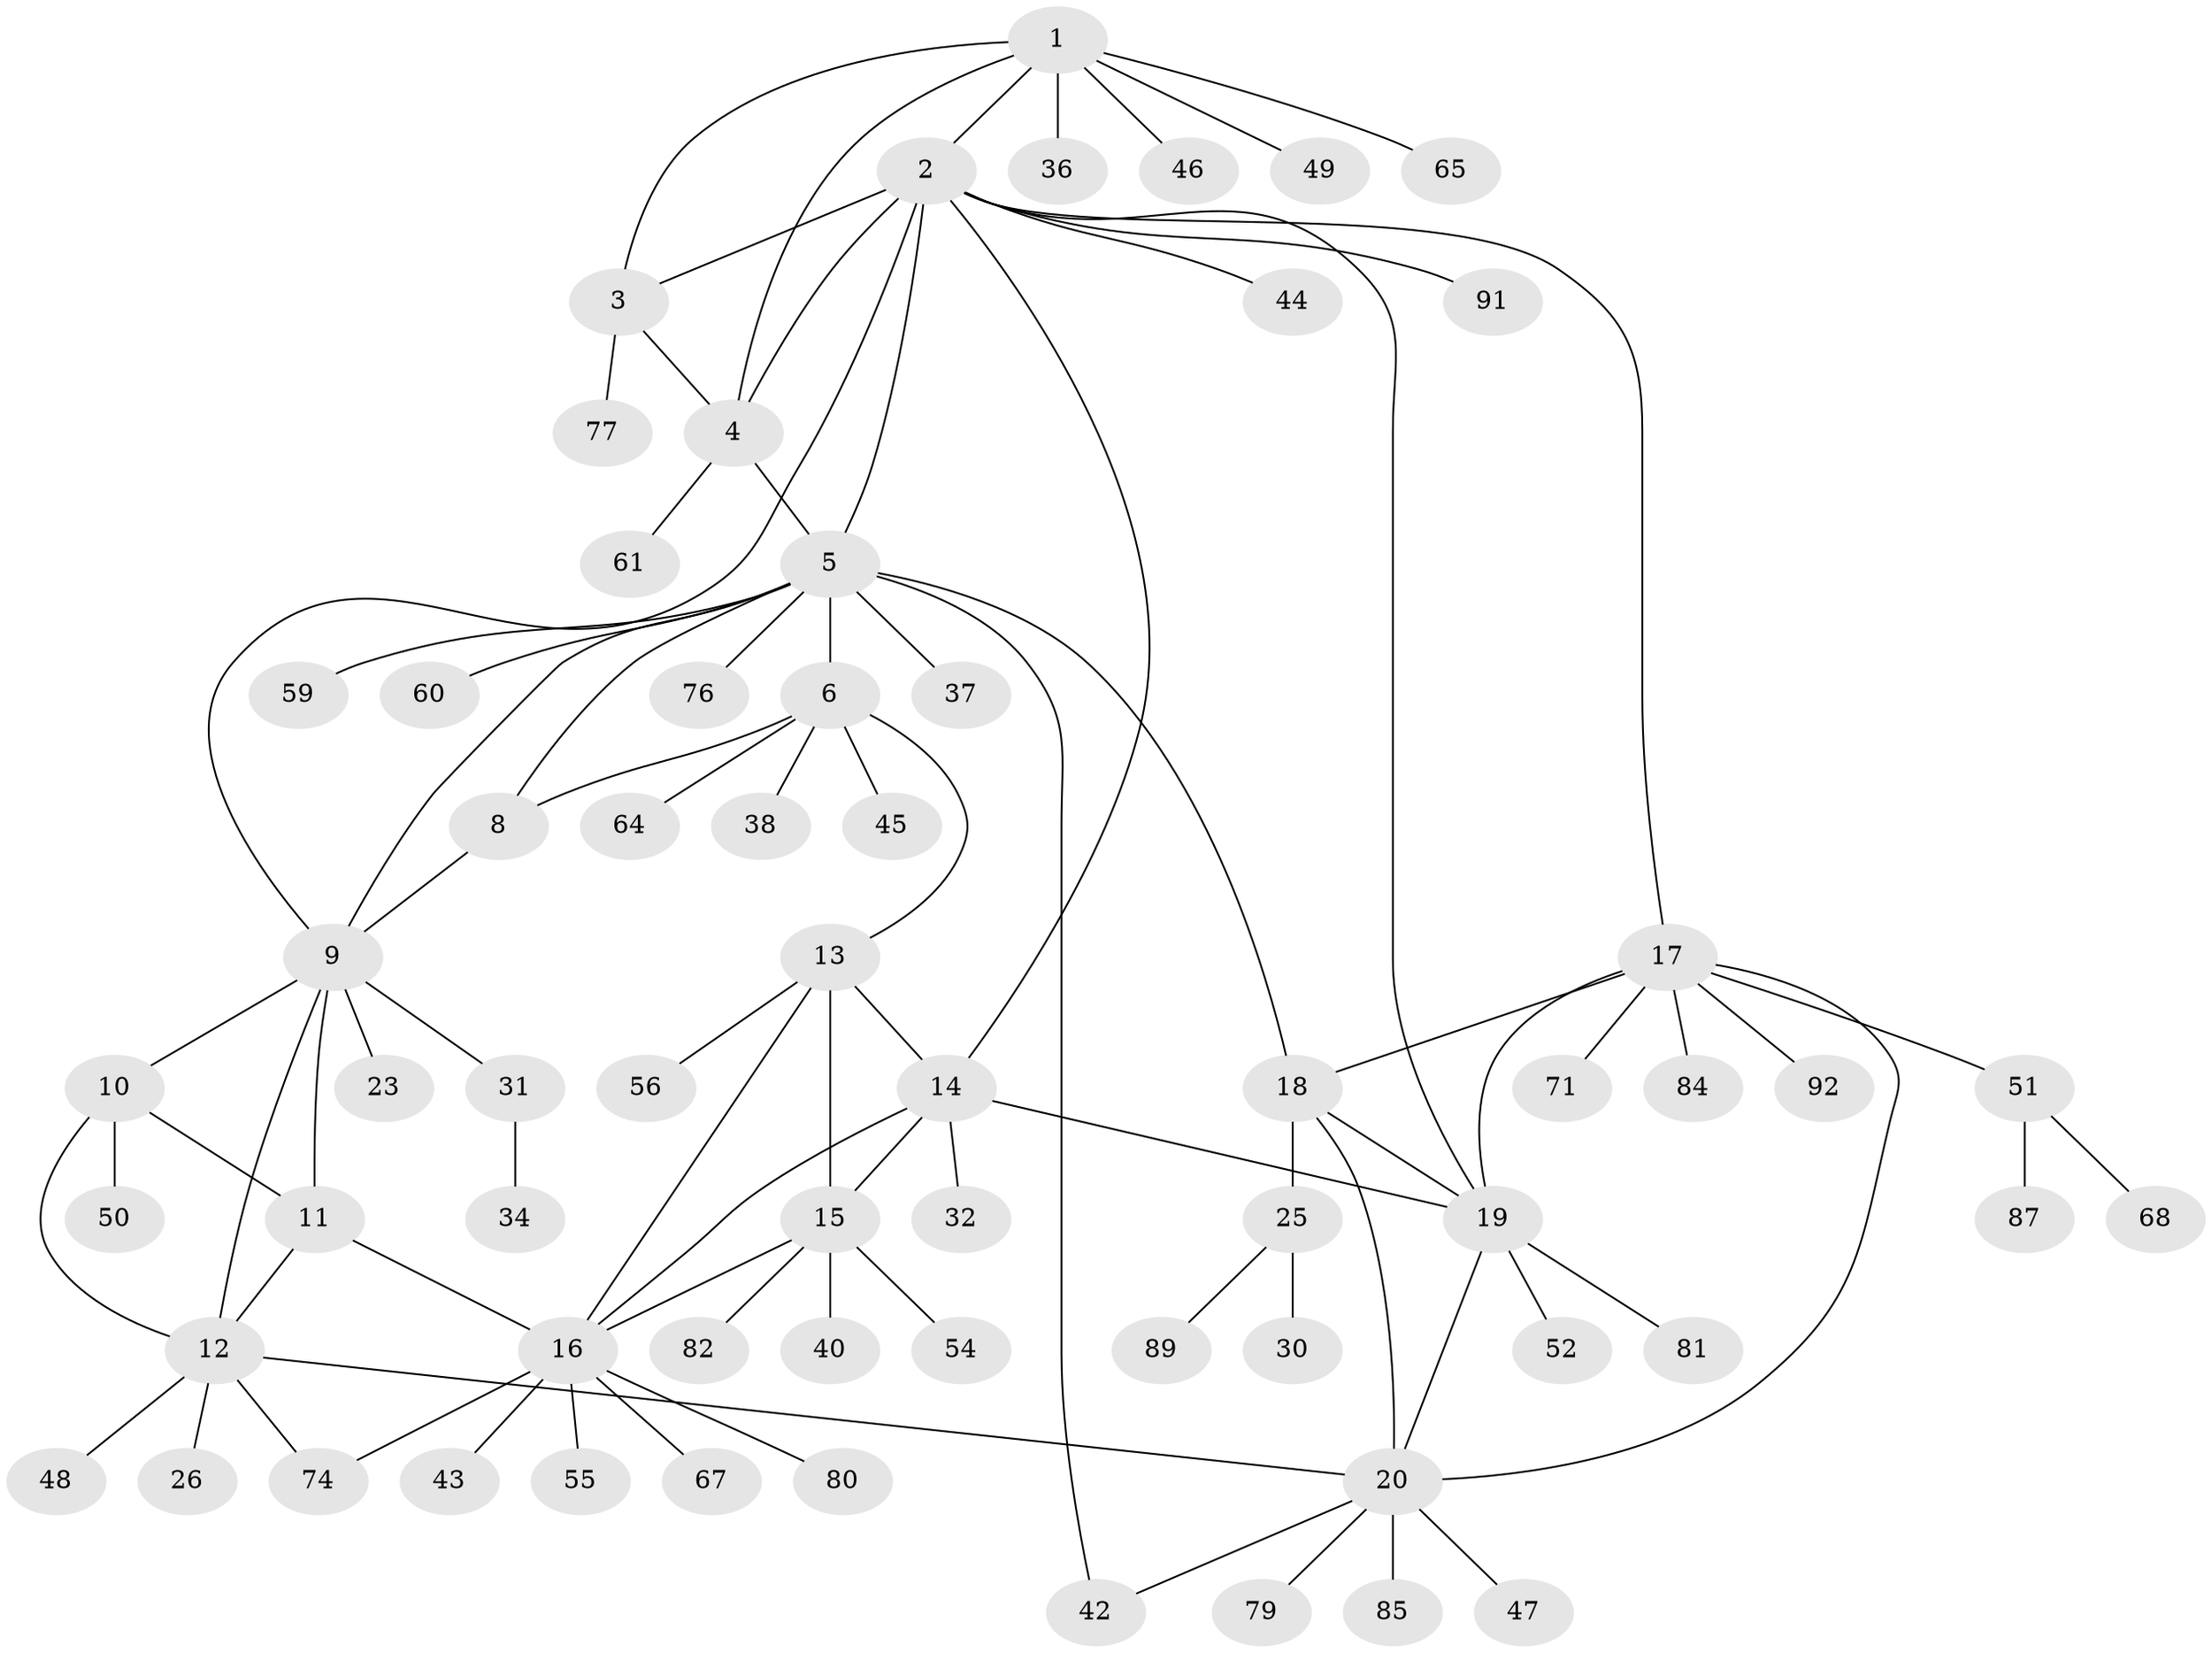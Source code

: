 // Generated by graph-tools (version 1.1) at 2025/24/03/03/25 07:24:11]
// undirected, 65 vertices, 88 edges
graph export_dot {
graph [start="1"]
  node [color=gray90,style=filled];
  1 [super="+58"];
  2 [super="+39"];
  3 [super="+27"];
  4 [super="+63"];
  5 [super="+33"];
  6 [super="+7"];
  8 [super="+29"];
  9 [super="+66"];
  10 [super="+70"];
  11 [super="+21"];
  12 [super="+41"];
  13 [super="+22"];
  14 [super="+28"];
  15 [super="+24"];
  16 [super="+73"];
  17 [super="+86"];
  18 [super="+35"];
  19 [super="+57"];
  20 [super="+62"];
  23;
  25;
  26;
  30;
  31;
  32 [super="+78"];
  34 [super="+83"];
  36;
  37;
  38;
  40 [super="+69"];
  42;
  43;
  44;
  45;
  46;
  47 [super="+72"];
  48 [super="+75"];
  49;
  50 [super="+88"];
  51 [super="+53"];
  52;
  54;
  55;
  56;
  59;
  60;
  61;
  64;
  65;
  67;
  68 [super="+90"];
  71;
  74;
  76;
  77;
  79;
  80;
  81;
  82;
  84;
  85;
  87;
  89;
  91;
  92;
  1 -- 2;
  1 -- 3;
  1 -- 4;
  1 -- 36;
  1 -- 46;
  1 -- 49;
  1 -- 65;
  2 -- 3;
  2 -- 4;
  2 -- 5;
  2 -- 9;
  2 -- 14;
  2 -- 17;
  2 -- 44;
  2 -- 19;
  2 -- 91;
  3 -- 4;
  3 -- 77;
  4 -- 61;
  4 -- 5;
  5 -- 6 [weight=2];
  5 -- 8;
  5 -- 9;
  5 -- 18;
  5 -- 37;
  5 -- 42;
  5 -- 59;
  5 -- 60;
  5 -- 76;
  6 -- 8 [weight=2];
  6 -- 13;
  6 -- 38;
  6 -- 45;
  6 -- 64;
  8 -- 9;
  9 -- 10;
  9 -- 11;
  9 -- 12;
  9 -- 23;
  9 -- 31;
  10 -- 11;
  10 -- 12;
  10 -- 50;
  11 -- 12;
  11 -- 16;
  12 -- 20;
  12 -- 26;
  12 -- 48;
  12 -- 74;
  13 -- 14;
  13 -- 15;
  13 -- 16;
  13 -- 56;
  14 -- 15;
  14 -- 16;
  14 -- 19;
  14 -- 32;
  15 -- 16;
  15 -- 40;
  15 -- 54;
  15 -- 82;
  16 -- 43;
  16 -- 55;
  16 -- 67;
  16 -- 74;
  16 -- 80;
  17 -- 18;
  17 -- 19;
  17 -- 20;
  17 -- 51;
  17 -- 71;
  17 -- 84;
  17 -- 92;
  18 -- 19;
  18 -- 20;
  18 -- 25;
  19 -- 20;
  19 -- 52;
  19 -- 81;
  20 -- 42;
  20 -- 47;
  20 -- 79;
  20 -- 85;
  25 -- 30;
  25 -- 89;
  31 -- 34;
  51 -- 68;
  51 -- 87;
}
